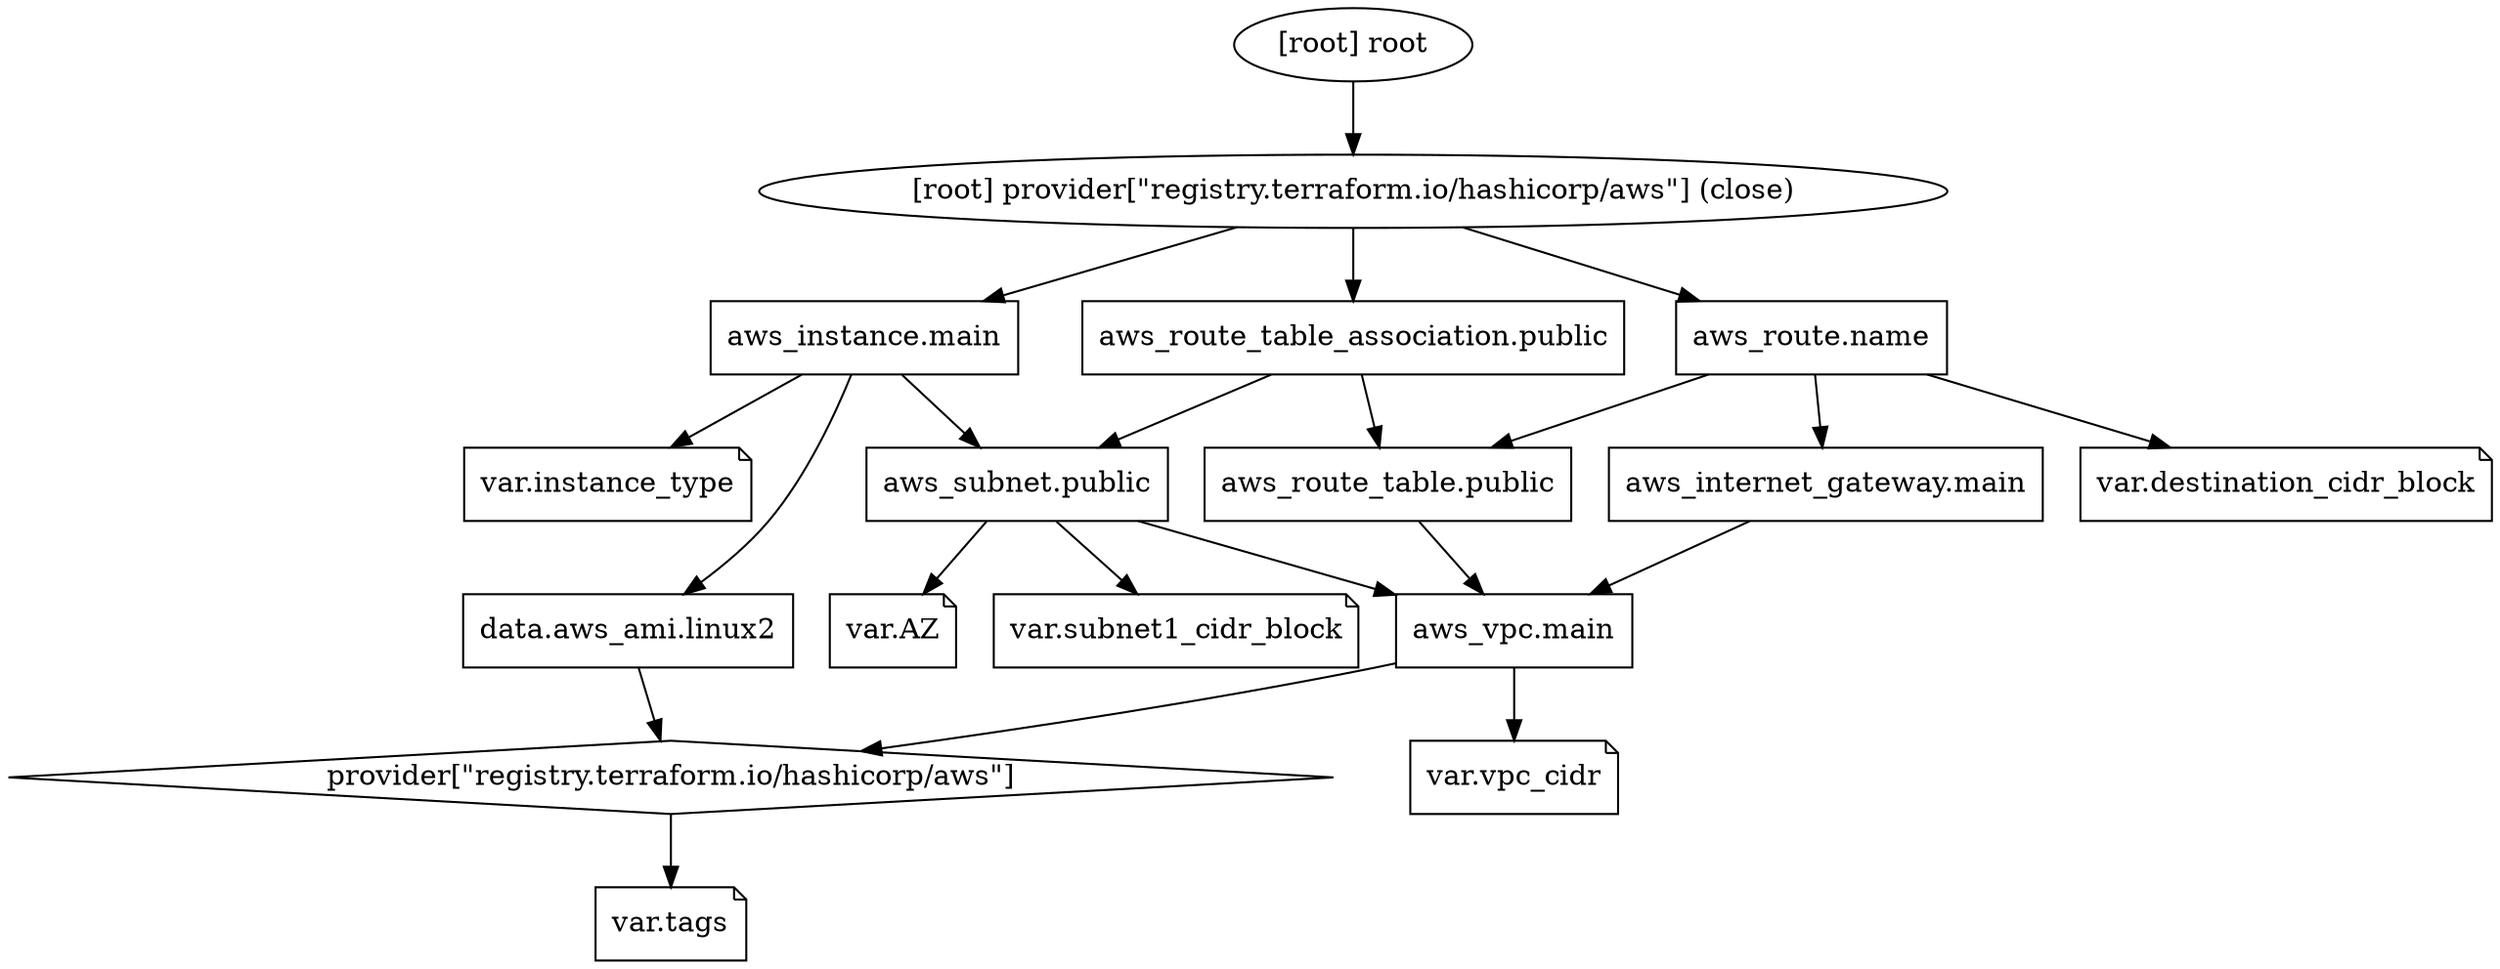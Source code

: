digraph {
	compound = "true"
	newrank = "true"
	subgraph "root" {
		"[root] aws_instance.main (expand)" [label = "aws_instance.main", shape = "box"]
		"[root] aws_internet_gateway.main (expand)" [label = "aws_internet_gateway.main", shape = "box"]
		"[root] aws_route.name (expand)" [label = "aws_route.name", shape = "box"]
		"[root] aws_route_table.public (expand)" [label = "aws_route_table.public", shape = "box"]
		"[root] aws_route_table_association.public (expand)" [label = "aws_route_table_association.public", shape = "box"]
		"[root] aws_subnet.public (expand)" [label = "aws_subnet.public", shape = "box"]
		"[root] aws_vpc.main (expand)" [label = "aws_vpc.main", shape = "box"]
		"[root] data.aws_ami.linux2 (expand)" [label = "data.aws_ami.linux2", shape = "box"]
		"[root] provider[\"registry.terraform.io/hashicorp/aws\"]" [label = "provider[\"registry.terraform.io/hashicorp/aws\"]", shape = "diamond"]
		"[root] var.AZ" [label = "var.AZ", shape = "note"]
		"[root] var.destination_cidr_block" [label = "var.destination_cidr_block", shape = "note"]
		"[root] var.instance_type" [label = "var.instance_type", shape = "note"]
		"[root] var.subnet1_cidr_block" [label = "var.subnet1_cidr_block", shape = "note"]
		"[root] var.tags" [label = "var.tags", shape = "note"]
		"[root] var.vpc_cidr" [label = "var.vpc_cidr", shape = "note"]
		"[root] aws_instance.main (expand)" -> "[root] aws_subnet.public (expand)"
		"[root] aws_instance.main (expand)" -> "[root] data.aws_ami.linux2 (expand)"
		"[root] aws_instance.main (expand)" -> "[root] var.instance_type"
		"[root] aws_internet_gateway.main (expand)" -> "[root] aws_vpc.main (expand)"
		"[root] aws_route.name (expand)" -> "[root] aws_internet_gateway.main (expand)"
		"[root] aws_route.name (expand)" -> "[root] aws_route_table.public (expand)"
		"[root] aws_route.name (expand)" -> "[root] var.destination_cidr_block"
		"[root] aws_route_table.public (expand)" -> "[root] aws_vpc.main (expand)"
		"[root] aws_route_table_association.public (expand)" -> "[root] aws_route_table.public (expand)"
		"[root] aws_route_table_association.public (expand)" -> "[root] aws_subnet.public (expand)"
		"[root] aws_subnet.public (expand)" -> "[root] aws_vpc.main (expand)"
		"[root] aws_subnet.public (expand)" -> "[root] var.AZ"
		"[root] aws_subnet.public (expand)" -> "[root] var.subnet1_cidr_block"
		"[root] aws_vpc.main (expand)" -> "[root] provider[\"registry.terraform.io/hashicorp/aws\"]"
		"[root] aws_vpc.main (expand)" -> "[root] var.vpc_cidr"
		"[root] data.aws_ami.linux2 (expand)" -> "[root] provider[\"registry.terraform.io/hashicorp/aws\"]"
		"[root] provider[\"registry.terraform.io/hashicorp/aws\"] (close)" -> "[root] aws_instance.main (expand)"
		"[root] provider[\"registry.terraform.io/hashicorp/aws\"] (close)" -> "[root] aws_route.name (expand)"
		"[root] provider[\"registry.terraform.io/hashicorp/aws\"] (close)" -> "[root] aws_route_table_association.public (expand)"
		"[root] provider[\"registry.terraform.io/hashicorp/aws\"]" -> "[root] var.tags"
		"[root] root" -> "[root] provider[\"registry.terraform.io/hashicorp/aws\"] (close)"
	}
}

